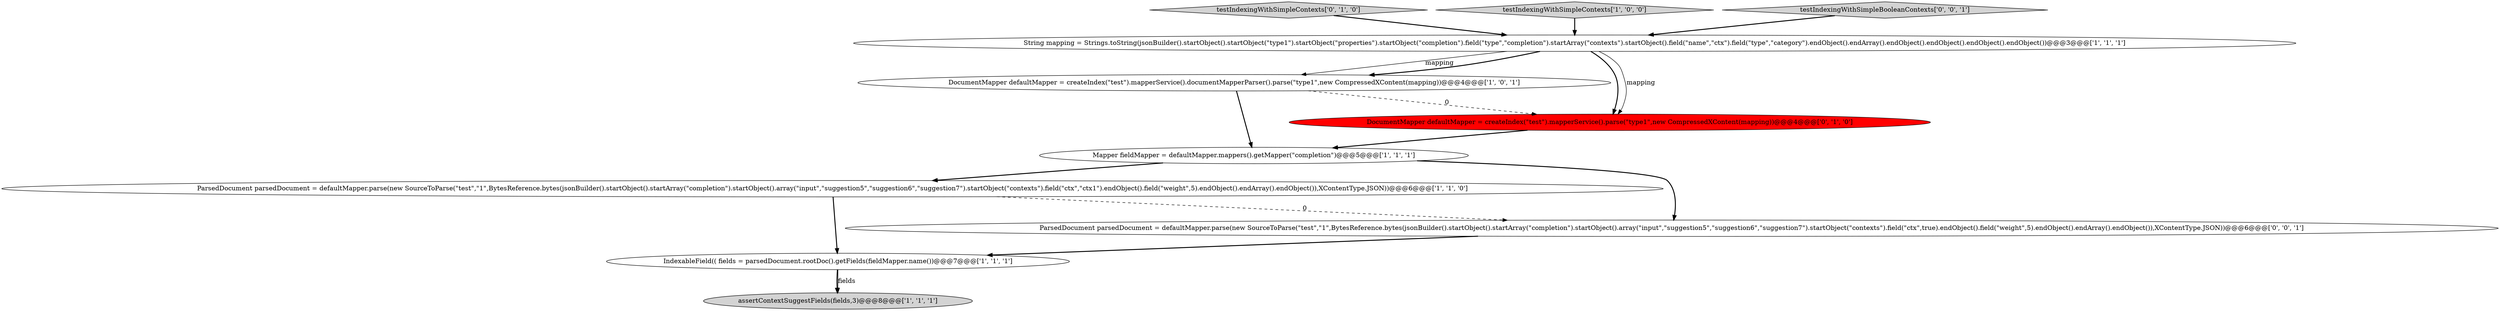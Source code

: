 digraph {
0 [style = filled, label = "Mapper fieldMapper = defaultMapper.mappers().getMapper(\"completion\")@@@5@@@['1', '1', '1']", fillcolor = white, shape = ellipse image = "AAA0AAABBB1BBB"];
2 [style = filled, label = "String mapping = Strings.toString(jsonBuilder().startObject().startObject(\"type1\").startObject(\"properties\").startObject(\"completion\").field(\"type\",\"completion\").startArray(\"contexts\").startObject().field(\"name\",\"ctx\").field(\"type\",\"category\").endObject().endArray().endObject().endObject().endObject().endObject())@@@3@@@['1', '1', '1']", fillcolor = white, shape = ellipse image = "AAA0AAABBB1BBB"];
3 [style = filled, label = "assertContextSuggestFields(fields,3)@@@8@@@['1', '1', '1']", fillcolor = lightgray, shape = ellipse image = "AAA0AAABBB1BBB"];
8 [style = filled, label = "testIndexingWithSimpleContexts['0', '1', '0']", fillcolor = lightgray, shape = diamond image = "AAA0AAABBB2BBB"];
5 [style = filled, label = "DocumentMapper defaultMapper = createIndex(\"test\").mapperService().documentMapperParser().parse(\"type1\",new CompressedXContent(mapping))@@@4@@@['1', '0', '1']", fillcolor = white, shape = ellipse image = "AAA0AAABBB1BBB"];
4 [style = filled, label = "IndexableField(( fields = parsedDocument.rootDoc().getFields(fieldMapper.name())@@@7@@@['1', '1', '1']", fillcolor = white, shape = ellipse image = "AAA0AAABBB1BBB"];
6 [style = filled, label = "testIndexingWithSimpleContexts['1', '0', '0']", fillcolor = lightgray, shape = diamond image = "AAA0AAABBB1BBB"];
9 [style = filled, label = "testIndexingWithSimpleBooleanContexts['0', '0', '1']", fillcolor = lightgray, shape = diamond image = "AAA0AAABBB3BBB"];
7 [style = filled, label = "DocumentMapper defaultMapper = createIndex(\"test\").mapperService().parse(\"type1\",new CompressedXContent(mapping))@@@4@@@['0', '1', '0']", fillcolor = red, shape = ellipse image = "AAA1AAABBB2BBB"];
1 [style = filled, label = "ParsedDocument parsedDocument = defaultMapper.parse(new SourceToParse(\"test\",\"1\",BytesReference.bytes(jsonBuilder().startObject().startArray(\"completion\").startObject().array(\"input\",\"suggestion5\",\"suggestion6\",\"suggestion7\").startObject(\"contexts\").field(\"ctx\",\"ctx1\").endObject().field(\"weight\",5).endObject().endArray().endObject()),XContentType.JSON))@@@6@@@['1', '1', '0']", fillcolor = white, shape = ellipse image = "AAA0AAABBB1BBB"];
10 [style = filled, label = "ParsedDocument parsedDocument = defaultMapper.parse(new SourceToParse(\"test\",\"1\",BytesReference.bytes(jsonBuilder().startObject().startArray(\"completion\").startObject().array(\"input\",\"suggestion5\",\"suggestion6\",\"suggestion7\").startObject(\"contexts\").field(\"ctx\",true).endObject().field(\"weight\",5).endObject().endArray().endObject()),XContentType.JSON))@@@6@@@['0', '0', '1']", fillcolor = white, shape = ellipse image = "AAA0AAABBB3BBB"];
4->3 [style = bold, label=""];
1->4 [style = bold, label=""];
0->10 [style = bold, label=""];
7->0 [style = bold, label=""];
4->3 [style = solid, label="fields"];
2->7 [style = bold, label=""];
1->10 [style = dashed, label="0"];
5->7 [style = dashed, label="0"];
5->0 [style = bold, label=""];
2->5 [style = solid, label="mapping"];
8->2 [style = bold, label=""];
9->2 [style = bold, label=""];
0->1 [style = bold, label=""];
2->7 [style = solid, label="mapping"];
2->5 [style = bold, label=""];
6->2 [style = bold, label=""];
10->4 [style = bold, label=""];
}
